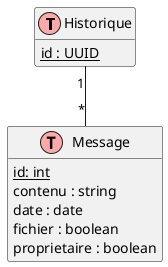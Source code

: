 @startuml bdd
!define table(x) class x << (T,#FFAAAA) >>
hide methods
hide stereotypes
table(Historique) {
    {static} id : UUID
}
table(Message) {
    {static} id: int
    contenu : string
    date : date
    fichier : boolean
    proprietaire : boolean
}
Historique "1" -- "*" Message
@enduml
